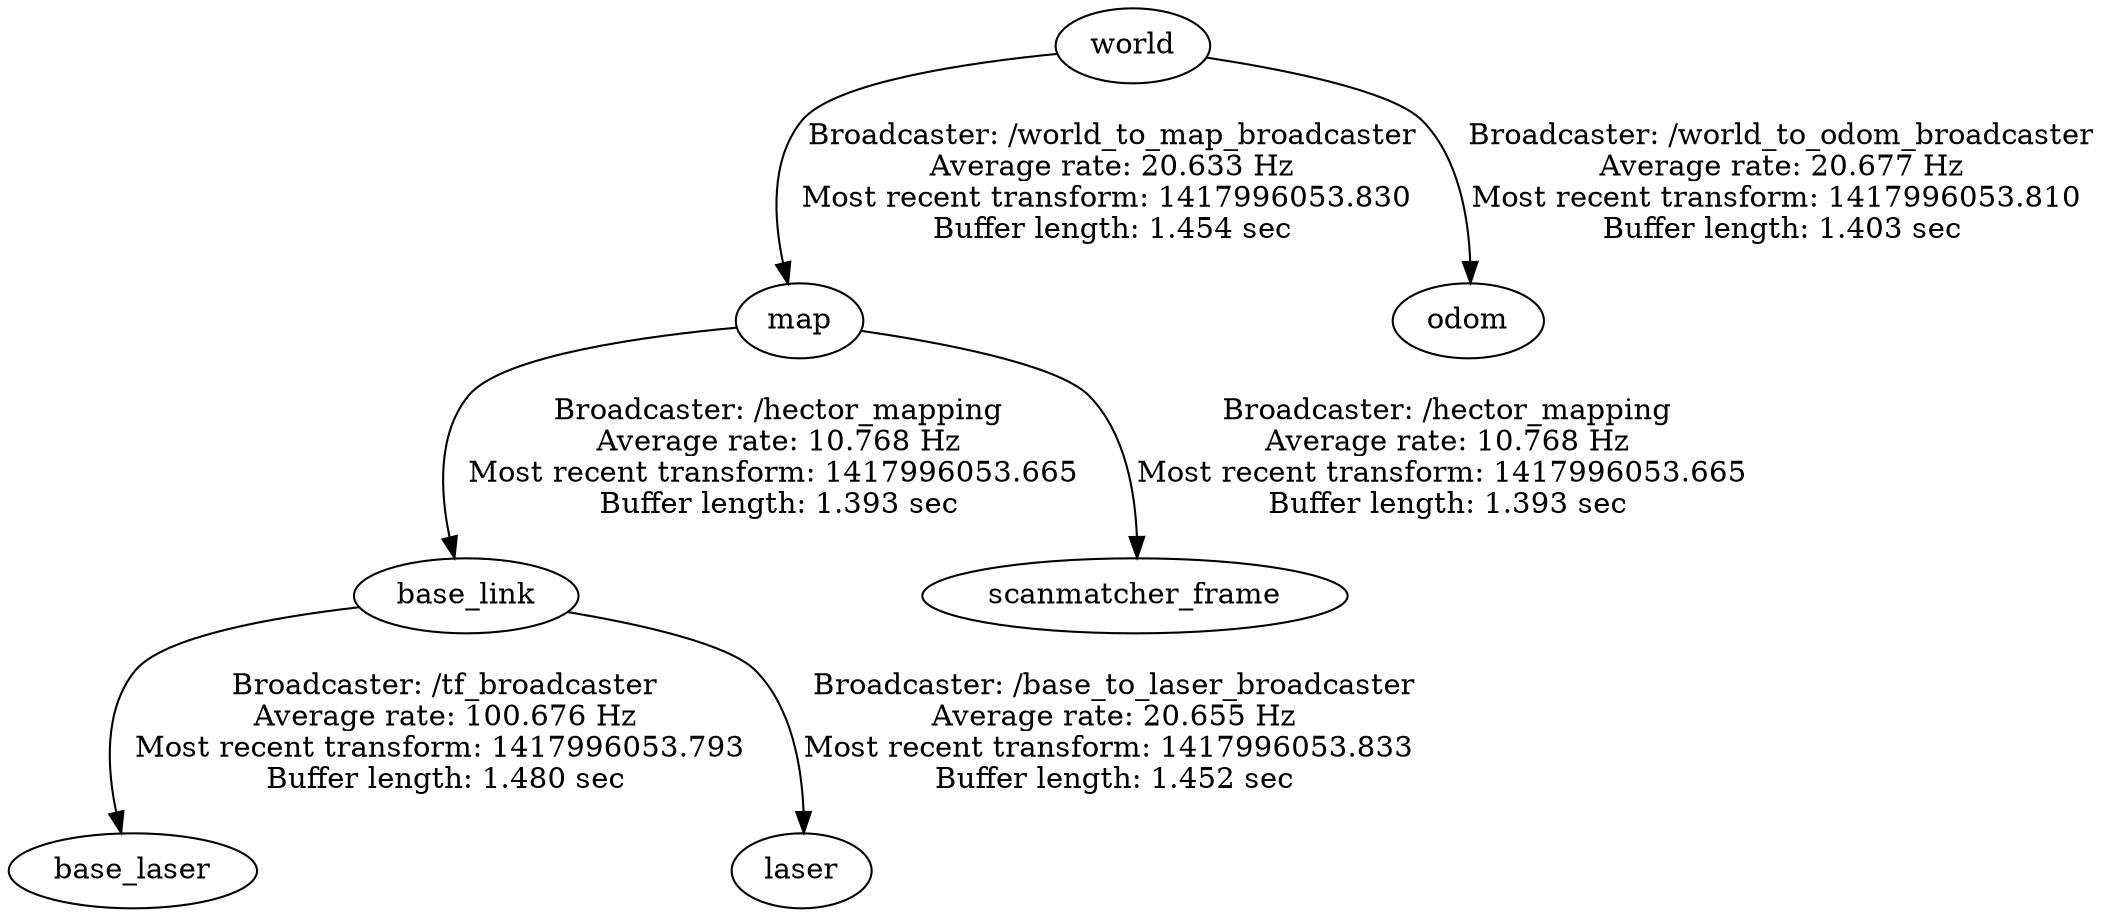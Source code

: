 digraph G {
"base_link" -> "base_laser"[label="Broadcaster: /tf_broadcaster\nAverage rate: 100.676 Hz\nMost recent transform: 1417996053.793 \nBuffer length: 1.480 sec\n"];
"map" -> "base_link"[label="Broadcaster: /hector_mapping\nAverage rate: 10.768 Hz\nMost recent transform: 1417996053.665 \nBuffer length: 1.393 sec\n"];
"world" -> "map"[label="Broadcaster: /world_to_map_broadcaster\nAverage rate: 20.633 Hz\nMost recent transform: 1417996053.830 \nBuffer length: 1.454 sec\n"];
"base_link" -> "laser"[label="Broadcaster: /base_to_laser_broadcaster\nAverage rate: 20.655 Hz\nMost recent transform: 1417996053.833 \nBuffer length: 1.452 sec\n"];
"world" -> "odom"[label="Broadcaster: /world_to_odom_broadcaster\nAverage rate: 20.677 Hz\nMost recent transform: 1417996053.810 \nBuffer length: 1.403 sec\n"];
"map" -> "scanmatcher_frame"[label="Broadcaster: /hector_mapping\nAverage rate: 10.768 Hz\nMost recent transform: 1417996053.665 \nBuffer length: 1.393 sec\n"];
}